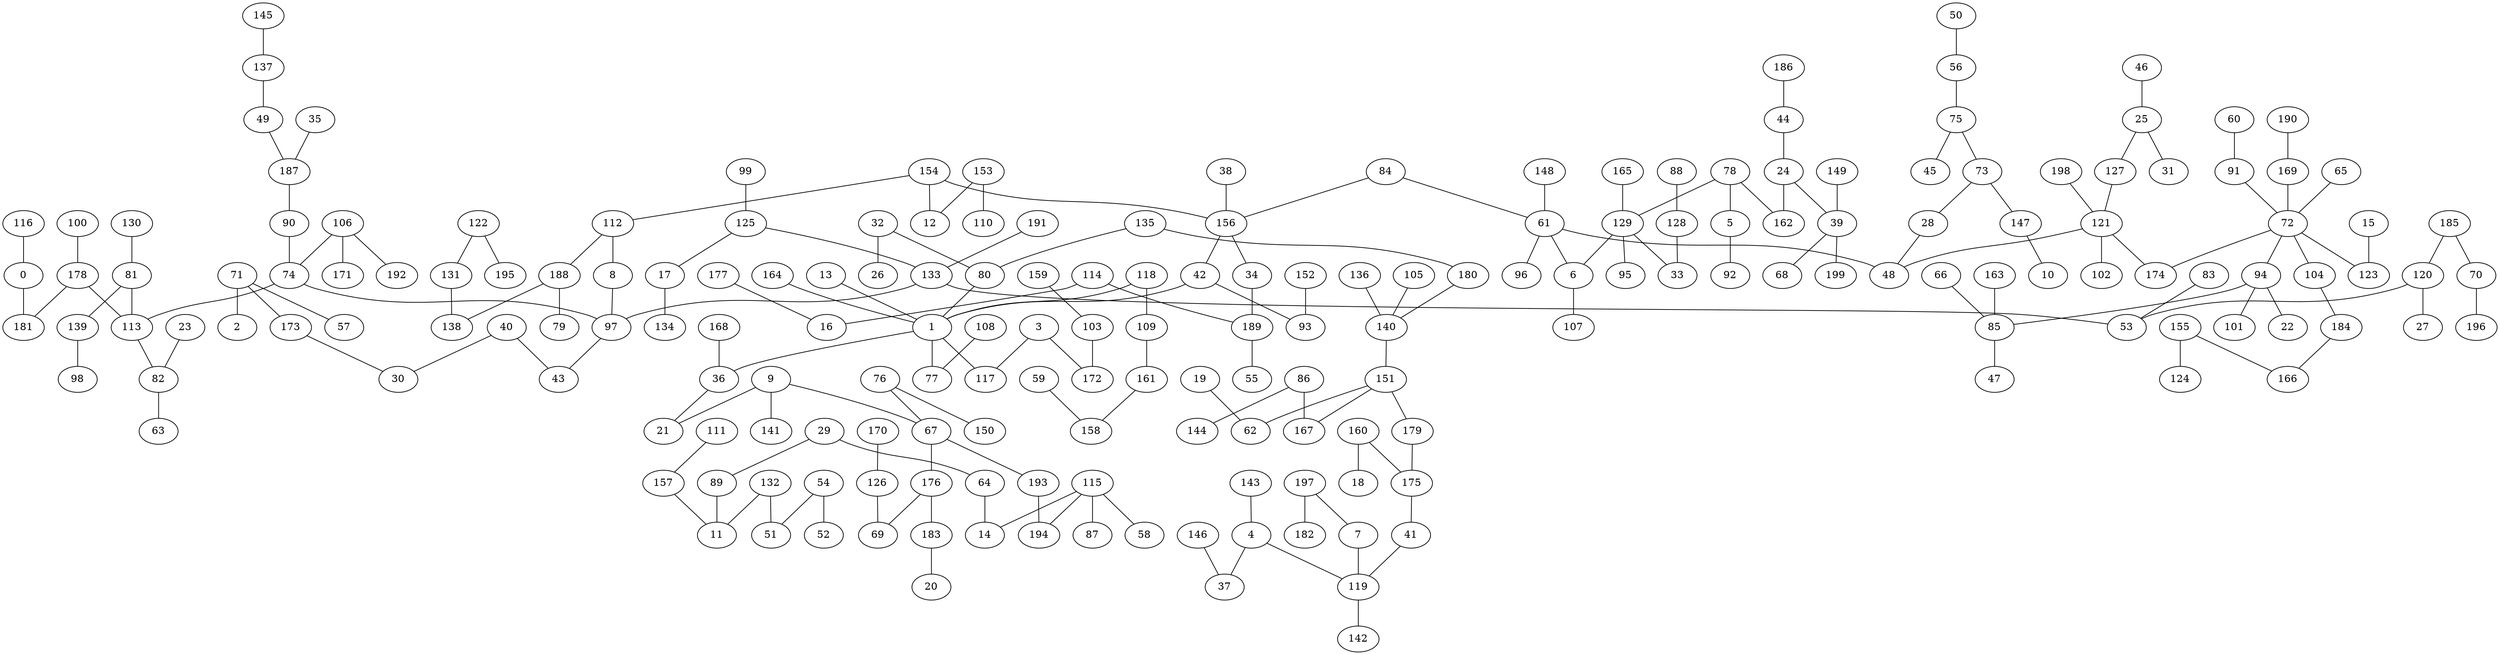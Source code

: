 graph {
0  [Label = "0 (0.00)"]
1  [Label = "1 (0.00)"]
2  [Label = "2 (0.00)"]
3  [Label = "3 (0.00)"]
4  [Label = "4 (0.00)"]
5  [Label = "5 (0.00)"]
6  [Label = "6 (0.00)"]
7  [Label = "7 (0.00)"]
8  [Label = "8 (0.00)"]
9  [Label = "9 (0.00)"]
10  [Label = "10 (0.00)"]
11  [Label = "11 (0.00)"]
12  [Label = "12 (0.00)"]
13  [Label = "13 (0.00)"]
14  [Label = "14 (0.00)"]
15  [Label = "15 (0.00)"]
16  [Label = "16 (0.00)"]
17  [Label = "17 (0.00)"]
18  [Label = "18 (0.00)"]
19  [Label = "19 (0.00)"]
20  [Label = "20 (0.00)"]
21  [Label = "21 (0.00)"]
22  [Label = "22 (0.00)"]
23  [Label = "23 (0.00)"]
24  [Label = "24 (0.00)"]
25  [Label = "25 (0.00)"]
26  [Label = "26 (0.00)"]
27  [Label = "27 (0.00)"]
28  [Label = "28 (0.00)"]
29  [Label = "29 (0.00)"]
30  [Label = "30 (0.00)"]
31  [Label = "31 (0.00)"]
32  [Label = "32 (0.00)"]
33  [Label = "33 (0.00)"]
34  [Label = "34 (0.00)"]
35  [Label = "35 (0.00)"]
36  [Label = "36 (0.00)"]
37  [Label = "37 (0.00)"]
38  [Label = "38 (0.00)"]
39  [Label = "39 (0.00)"]
40  [Label = "40 (0.00)"]
41  [Label = "41 (0.00)"]
42  [Label = "42 (0.00)"]
43  [Label = "43 (0.00)"]
44  [Label = "44 (0.00)"]
45  [Label = "45 (0.00)"]
46  [Label = "46 (0.00)"]
47  [Label = "47 (0.00)"]
48  [Label = "48 (0.00)"]
49  [Label = "49 (0.00)"]
50  [Label = "50 (0.00)"]
51  [Label = "51 (0.00)"]
52  [Label = "52 (0.00)"]
53  [Label = "53 (0.00)"]
54  [Label = "54 (0.00)"]
55  [Label = "55 (0.00)"]
56  [Label = "56 (0.00)"]
57  [Label = "57 (0.00)"]
58  [Label = "58 (0.00)"]
59  [Label = "59 (0.00)"]
60  [Label = "60 (0.00)"]
61  [Label = "61 (0.00)"]
62  [Label = "62 (0.00)"]
63  [Label = "63 (0.00)"]
64  [Label = "64 (0.00)"]
65  [Label = "65 (0.00)"]
66  [Label = "66 (0.00)"]
67  [Label = "67 (0.00)"]
68  [Label = "68 (0.00)"]
69  [Label = "69 (0.00)"]
70  [Label = "70 (0.00)"]
71  [Label = "71 (0.00)"]
72  [Label = "72 (0.00)"]
73  [Label = "73 (0.00)"]
74  [Label = "74 (0.00)"]
75  [Label = "75 (0.00)"]
76  [Label = "76 (0.00)"]
77  [Label = "77 (0.00)"]
78  [Label = "78 (0.00)"]
79  [Label = "79 (0.00)"]
80  [Label = "80 (0.00)"]
81  [Label = "81 (0.00)"]
82  [Label = "82 (0.00)"]
83  [Label = "83 (0.00)"]
84  [Label = "84 (0.00)"]
85  [Label = "85 (0.00)"]
86  [Label = "86 (0.00)"]
87  [Label = "87 (0.00)"]
88  [Label = "88 (0.00)"]
89  [Label = "89 (0.00)"]
90  [Label = "90 (0.00)"]
91  [Label = "91 (0.00)"]
92  [Label = "92 (0.00)"]
93  [Label = "93 (0.00)"]
94  [Label = "94 (0.00)"]
95  [Label = "95 (0.00)"]
96  [Label = "96 (0.00)"]
97  [Label = "97 (0.00)"]
98  [Label = "98 (0.00)"]
99  [Label = "99 (0.00)"]
100  [Label = "100 (0.00)"]
101  [Label = "101 (0.00)"]
102  [Label = "102 (0.00)"]
103  [Label = "103 (0.00)"]
104  [Label = "104 (0.00)"]
105  [Label = "105 (0.00)"]
106  [Label = "106 (0.00)"]
107  [Label = "107 (0.00)"]
108  [Label = "108 (0.00)"]
109  [Label = "109 (0.00)"]
110  [Label = "110 (0.00)"]
111  [Label = "111 (0.00)"]
112  [Label = "112 (0.00)"]
113  [Label = "113 (0.00)"]
114  [Label = "114 (0.00)"]
115  [Label = "115 (0.00)"]
116  [Label = "116 (0.00)"]
117  [Label = "117 (0.00)"]
118  [Label = "118 (0.00)"]
119  [Label = "119 (0.00)"]
120  [Label = "120 (0.00)"]
121  [Label = "121 (0.00)"]
122  [Label = "122 (0.00)"]
123  [Label = "123 (0.00)"]
124  [Label = "124 (0.00)"]
125  [Label = "125 (0.00)"]
126  [Label = "126 (0.00)"]
127  [Label = "127 (0.00)"]
128  [Label = "128 (0.00)"]
129  [Label = "129 (0.00)"]
130  [Label = "130 (0.00)"]
131  [Label = "131 (0.00)"]
132  [Label = "132 (0.00)"]
133  [Label = "133 (0.00)"]
134  [Label = "134 (0.00)"]
135  [Label = "135 (0.00)"]
136  [Label = "136 (0.00)"]
137  [Label = "137 (0.00)"]
138  [Label = "138 (0.00)"]
139  [Label = "139 (0.00)"]
140  [Label = "140 (0.00)"]
141  [Label = "141 (0.00)"]
142  [Label = "142 (0.00)"]
143  [Label = "143 (0.00)"]
144  [Label = "144 (0.00)"]
145  [Label = "145 (0.00)"]
146  [Label = "146 (0.00)"]
147  [Label = "147 (0.00)"]
148  [Label = "148 (0.00)"]
149  [Label = "149 (0.00)"]
150  [Label = "150 (0.00)"]
151  [Label = "151 (0.00)"]
152  [Label = "152 (0.00)"]
153  [Label = "153 (0.00)"]
154  [Label = "154 (0.00)"]
155  [Label = "155 (0.00)"]
156  [Label = "156 (0.00)"]
157  [Label = "157 (0.00)"]
158  [Label = "158 (0.00)"]
159  [Label = "159 (0.00)"]
160  [Label = "160 (0.00)"]
161  [Label = "161 (0.00)"]
162  [Label = "162 (0.00)"]
163  [Label = "163 (0.00)"]
164  [Label = "164 (0.00)"]
165  [Label = "165 (0.00)"]
166  [Label = "166 (0.00)"]
167  [Label = "167 (0.00)"]
168  [Label = "168 (0.00)"]
169  [Label = "169 (0.00)"]
170  [Label = "170 (0.00)"]
171  [Label = "171 (0.00)"]
172  [Label = "172 (0.00)"]
173  [Label = "173 (0.00)"]
174  [Label = "174 (0.00)"]
175  [Label = "175 (0.00)"]
176  [Label = "176 (0.00)"]
177  [Label = "177 (0.00)"]
178  [Label = "178 (0.00)"]
179  [Label = "179 (0.00)"]
180  [Label = "180 (0.00)"]
181  [Label = "181 (0.00)"]
182  [Label = "182 (0.00)"]
183  [Label = "183 (0.00)"]
184  [Label = "184 (0.00)"]
185  [Label = "185 (0.00)"]
186  [Label = "186 (0.00)"]
187  [Label = "187 (0.00)"]
188  [Label = "188 (0.00)"]
189  [Label = "189 (0.00)"]
190  [Label = "190 (0.00)"]
191  [Label = "191 (0.00)"]
192  [Label = "192 (0.00)"]
193  [Label = "193 (0.00)"]
194  [Label = "194 (0.00)"]
195  [Label = "195 (0.00)"]
196  [Label = "196 (0.00)"]
197  [Label = "197 (0.00)"]
198  [Label = "198 (0.00)"]
199  [Label = "199 (0.00)"]

186--44  [Label = "854.87"]
198--121  [Label = "774.83"]
116--0  [Label = "767.98"]
143--4  [Label = "706.17"]
155--124  [Label = "679.34"]
147--10  [Label = "616.05"]
15--123  [Label = "600.40"]
44--24  [Label = "598.54"]
164--1  [Label = "591.04"]
183--20  [Label = "583.74"]
129--95  [Label = "582.21"]
82--63  [Label = "565.58"]
50--56  [Label = "550.20"]
32--26  [Label = "536.69"]
157--11  [Label = "528.71"]
66--85  [Label = "520.92"]
54--51  [Label = "499.85"]
71--2  [Label = "484.65"]
6--107  [Label = "454.22"]
197--182  [Label = "442.48"]
121--102  [Label = "418.96"]
100--178  [Label = "410.84"]
42--93  [Label = "407.45"]
137--49  [Label = "391.84"]
38--156  [Label = "390.91"]
154--12  [Label = "390.72"]
161--158  [Label = "387.06"]
109--161  [Label = "385.71"]
25--127  [Label = "383.15"]
23--82  [Label = "379.76"]
78--162  [Label = "377.81"]
120--53  [Label = "376.42"]
60--91  [Label = "373.97"]
115--87  [Label = "373.07"]
170--126  [Label = "365.59"]
46--25  [Label = "365.33"]
106--171  [Label = "362.44"]
73--147  [Label = "362.12"]
153--110  [Label = "356.48"]
24--162  [Label = "355.14"]
115--14  [Label = "328.75"]
83--53  [Label = "322.88"]
99--125  [Label = "322.42"]
133--53  [Label = "321.39"]
160--175  [Label = "321.26"]
149--39  [Label = "319.28"]
49--187  [Label = "310.91"]
118--1  [Label = "305.83"]
168--36  [Label = "305.83"]
64--14  [Label = "305.61"]
91--72  [Label = "304.45"]
94--85  [Label = "302.76"]
151--62  [Label = "301.51"]
1--36  [Label = "299.27"]
165--129  [Label = "297.81"]
129--33  [Label = "296.00"]
70--196  [Label = "294.23"]
190--169  [Label = "293.34"]
17--134  [Label = "292.21"]
175--41  [Label = "287.92"]
153--12  [Label = "286.85"]
178--113  [Label = "286.49"]
193--194  [Label = "286.06"]
76--150  [Label = "285.56"]
25--31  [Label = "283.64"]
8--97  [Label = "282.22"]
184--166  [Label = "278.16"]
133--97  [Label = "272.03"]
90--74  [Label = "269.65"]
112--188  [Label = "268.44"]
72--104  [Label = "268.37"]
86--144  [Label = "267.74"]
72--174  [Label = "265.85"]
28--48  [Label = "264.99"]
146--37  [Label = "263.61"]
111--157  [Label = "263.58"]
160--18  [Label = "262.85"]
32--80  [Label = "261.76"]
75--45  [Label = "258.42"]
173--30  [Label = "257.05"]
103--172  [Label = "256.49"]
130--81  [Label = "254.39"]
139--98  [Label = "253.40"]
81--139  [Label = "252.91"]
35--187  [Label = "252.16"]
94--22  [Label = "247.93"]
81--113  [Label = "247.45"]
24--39  [Label = "246.99"]
39--199  [Label = "246.83"]
76--67  [Label = "246.01"]
13--1  [Label = "244.61"]
177--16  [Label = "242.73"]
54--52  [Label = "240.72"]
75--73  [Label = "237.76"]
126--69  [Label = "235.35"]
71--173  [Label = "234.10"]
97--43  [Label = "233.82"]
0--181  [Label = "232.43"]
40--30  [Label = "231.14"]
65--72  [Label = "225.22"]
40--43  [Label = "221.83"]
34--189  [Label = "219.51"]
152--93  [Label = "212.00"]
89--11  [Label = "211.18"]
179--175  [Label = "206.71"]
71--57  [Label = "205.17"]
122--195  [Label = "202.37"]
42--1  [Label = "198.88"]
113--82  [Label = "197.94"]
185--120  [Label = "191.15"]
114--189  [Label = "190.58"]
156--34  [Label = "182.61"]
29--64  [Label = "174.94"]
4--37  [Label = "173.96"]
155--166  [Label = "168.84"]
163--85  [Label = "165.72"]
131--138  [Label = "161.61"]
67--193  [Label = "158.53"]
88--128  [Label = "157.56"]
1--77  [Label = "154.09"]
114--16  [Label = "153.84"]
7--119  [Label = "152.20"]
41--119  [Label = "149.36"]
154--156  [Label = "146.89"]
135--180  [Label = "144.27"]
156--42  [Label = "143.61"]
29--89  [Label = "142.61"]
132--51  [Label = "134.09"]
136--140  [Label = "128.88"]
140--151  [Label = "128.85"]
189--55  [Label = "128.82"]
59--158  [Label = "127.65"]
151--179  [Label = "125.53"]
115--58  [Label = "124.55"]
84--156  [Label = "119.04"]
197--7  [Label = "116.76"]
61--96  [Label = "114.87"]
78--129  [Label = "114.03"]
145--137  [Label = "112.83"]
120--27  [Label = "112.42"]
191--133  [Label = "105.88"]
67--176  [Label = "105.80"]
159--103  [Label = "102.42"]
119--142  [Label = "99.78"]
74--113  [Label = "98.22"]
9--21  [Label = "97.37"]
85--47  [Label = "97.09"]
19--62  [Label = "96.63"]
106--192  [Label = "96.36"]
176--69  [Label = "92.46"]
185--70  [Label = "91.12"]
105--140  [Label = "89.71"]
176--183  [Label = "86.97"]
9--67  [Label = "85.28"]
3--117  [Label = "80.33"]
72--123  [Label = "76.30"]
148--61  [Label = "76.00"]
122--131  [Label = "75.11"]
84--61  [Label = "70.10"]
80--1  [Label = "67.44"]
72--94  [Label = "67.30"]
188--79  [Label = "65.65"]
125--133  [Label = "65.61"]
56--75  [Label = "57.55"]
61--48  [Label = "56.71"]
1--117  [Label = "54.92"]
86--167  [Label = "53.11"]
9--141  [Label = "50.97"]
106--74  [Label = "50.46"]
187--90  [Label = "50.08"]
61--6  [Label = "48.65"]
5--92  [Label = "48.62"]
178--181  [Label = "46.60"]
129--6  [Label = "46.41"]
118--109  [Label = "45.75"]
151--167  [Label = "45.01"]
132--11  [Label = "43.36"]
188--138  [Label = "41.23"]
127--121  [Label = "40.92"]
104--184  [Label = "38.70"]
121--174  [Label = "37.24"]
125--17  [Label = "37.23"]
78--5  [Label = "33.76"]
74--97  [Label = "33.70"]
169--72  [Label = "33.37"]
115--194  [Label = "30.95"]
112--8  [Label = "29.71"]
73--28  [Label = "25.75"]
108--77  [Label = "24.42"]
3--172  [Label = "22.14"]
135--80  [Label = "21.16"]
94--101  [Label = "20.26"]
154--112  [Label = "20.12"]
180--140  [Label = "18.27"]
4--119  [Label = "16.42"]
121--48  [Label = "15.72"]
128--33  [Label = "5.59"]
36--21  [Label = "1.97"]
39--68  [Label = "1.22"]
}
